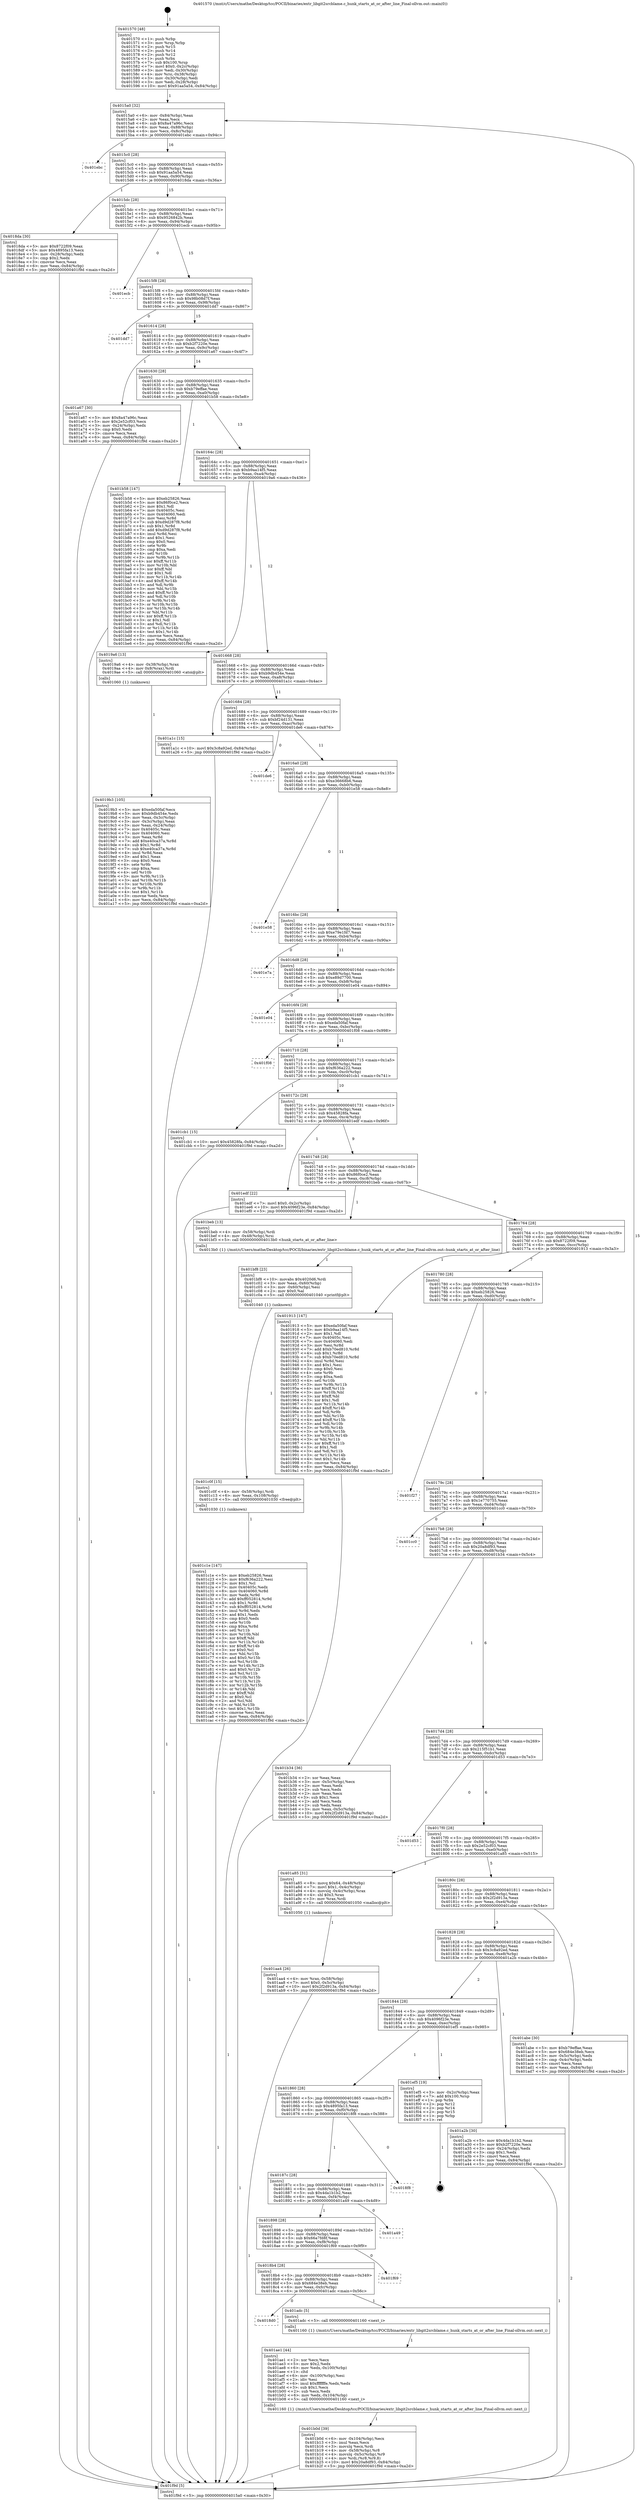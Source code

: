 digraph "0x401570" {
  label = "0x401570 (/mnt/c/Users/mathe/Desktop/tcc/POCII/binaries/extr_libgit2srcblame.c_hunk_starts_at_or_after_line_Final-ollvm.out::main(0))"
  labelloc = "t"
  node[shape=record]

  Entry [label="",width=0.3,height=0.3,shape=circle,fillcolor=black,style=filled]
  "0x4015a0" [label="{
     0x4015a0 [32]\l
     | [instrs]\l
     &nbsp;&nbsp;0x4015a0 \<+6\>: mov -0x84(%rbp),%eax\l
     &nbsp;&nbsp;0x4015a6 \<+2\>: mov %eax,%ecx\l
     &nbsp;&nbsp;0x4015a8 \<+6\>: sub $0x8a47a96c,%ecx\l
     &nbsp;&nbsp;0x4015ae \<+6\>: mov %eax,-0x88(%rbp)\l
     &nbsp;&nbsp;0x4015b4 \<+6\>: mov %ecx,-0x8c(%rbp)\l
     &nbsp;&nbsp;0x4015ba \<+6\>: je 0000000000401ebc \<main+0x94c\>\l
  }"]
  "0x401ebc" [label="{
     0x401ebc\l
  }", style=dashed]
  "0x4015c0" [label="{
     0x4015c0 [28]\l
     | [instrs]\l
     &nbsp;&nbsp;0x4015c0 \<+5\>: jmp 00000000004015c5 \<main+0x55\>\l
     &nbsp;&nbsp;0x4015c5 \<+6\>: mov -0x88(%rbp),%eax\l
     &nbsp;&nbsp;0x4015cb \<+5\>: sub $0x91aa5a54,%eax\l
     &nbsp;&nbsp;0x4015d0 \<+6\>: mov %eax,-0x90(%rbp)\l
     &nbsp;&nbsp;0x4015d6 \<+6\>: je 00000000004018da \<main+0x36a\>\l
  }"]
  Exit [label="",width=0.3,height=0.3,shape=circle,fillcolor=black,style=filled,peripheries=2]
  "0x4018da" [label="{
     0x4018da [30]\l
     | [instrs]\l
     &nbsp;&nbsp;0x4018da \<+5\>: mov $0x8722f09,%eax\l
     &nbsp;&nbsp;0x4018df \<+5\>: mov $0x4895fa13,%ecx\l
     &nbsp;&nbsp;0x4018e4 \<+3\>: mov -0x28(%rbp),%edx\l
     &nbsp;&nbsp;0x4018e7 \<+3\>: cmp $0x2,%edx\l
     &nbsp;&nbsp;0x4018ea \<+3\>: cmovne %ecx,%eax\l
     &nbsp;&nbsp;0x4018ed \<+6\>: mov %eax,-0x84(%rbp)\l
     &nbsp;&nbsp;0x4018f3 \<+5\>: jmp 0000000000401f9d \<main+0xa2d\>\l
  }"]
  "0x4015dc" [label="{
     0x4015dc [28]\l
     | [instrs]\l
     &nbsp;&nbsp;0x4015dc \<+5\>: jmp 00000000004015e1 \<main+0x71\>\l
     &nbsp;&nbsp;0x4015e1 \<+6\>: mov -0x88(%rbp),%eax\l
     &nbsp;&nbsp;0x4015e7 \<+5\>: sub $0x9526842b,%eax\l
     &nbsp;&nbsp;0x4015ec \<+6\>: mov %eax,-0x94(%rbp)\l
     &nbsp;&nbsp;0x4015f2 \<+6\>: je 0000000000401ecb \<main+0x95b\>\l
  }"]
  "0x401f9d" [label="{
     0x401f9d [5]\l
     | [instrs]\l
     &nbsp;&nbsp;0x401f9d \<+5\>: jmp 00000000004015a0 \<main+0x30\>\l
  }"]
  "0x401570" [label="{
     0x401570 [48]\l
     | [instrs]\l
     &nbsp;&nbsp;0x401570 \<+1\>: push %rbp\l
     &nbsp;&nbsp;0x401571 \<+3\>: mov %rsp,%rbp\l
     &nbsp;&nbsp;0x401574 \<+2\>: push %r15\l
     &nbsp;&nbsp;0x401576 \<+2\>: push %r14\l
     &nbsp;&nbsp;0x401578 \<+2\>: push %r12\l
     &nbsp;&nbsp;0x40157a \<+1\>: push %rbx\l
     &nbsp;&nbsp;0x40157b \<+7\>: sub $0x100,%rsp\l
     &nbsp;&nbsp;0x401582 \<+7\>: movl $0x0,-0x2c(%rbp)\l
     &nbsp;&nbsp;0x401589 \<+3\>: mov %edi,-0x30(%rbp)\l
     &nbsp;&nbsp;0x40158c \<+4\>: mov %rsi,-0x38(%rbp)\l
     &nbsp;&nbsp;0x401590 \<+3\>: mov -0x30(%rbp),%edi\l
     &nbsp;&nbsp;0x401593 \<+3\>: mov %edi,-0x28(%rbp)\l
     &nbsp;&nbsp;0x401596 \<+10\>: movl $0x91aa5a54,-0x84(%rbp)\l
  }"]
  "0x401c1e" [label="{
     0x401c1e [147]\l
     | [instrs]\l
     &nbsp;&nbsp;0x401c1e \<+5\>: mov $0xeb25826,%eax\l
     &nbsp;&nbsp;0x401c23 \<+5\>: mov $0xf636a222,%esi\l
     &nbsp;&nbsp;0x401c28 \<+2\>: mov $0x1,%cl\l
     &nbsp;&nbsp;0x401c2a \<+7\>: mov 0x40405c,%edx\l
     &nbsp;&nbsp;0x401c31 \<+8\>: mov 0x404060,%r8d\l
     &nbsp;&nbsp;0x401c39 \<+3\>: mov %edx,%r9d\l
     &nbsp;&nbsp;0x401c3c \<+7\>: add $0xff052814,%r9d\l
     &nbsp;&nbsp;0x401c43 \<+4\>: sub $0x1,%r9d\l
     &nbsp;&nbsp;0x401c47 \<+7\>: sub $0xff052814,%r9d\l
     &nbsp;&nbsp;0x401c4e \<+4\>: imul %r9d,%edx\l
     &nbsp;&nbsp;0x401c52 \<+3\>: and $0x1,%edx\l
     &nbsp;&nbsp;0x401c55 \<+3\>: cmp $0x0,%edx\l
     &nbsp;&nbsp;0x401c58 \<+4\>: sete %r10b\l
     &nbsp;&nbsp;0x401c5c \<+4\>: cmp $0xa,%r8d\l
     &nbsp;&nbsp;0x401c60 \<+4\>: setl %r11b\l
     &nbsp;&nbsp;0x401c64 \<+3\>: mov %r10b,%bl\l
     &nbsp;&nbsp;0x401c67 \<+3\>: xor $0xff,%bl\l
     &nbsp;&nbsp;0x401c6a \<+3\>: mov %r11b,%r14b\l
     &nbsp;&nbsp;0x401c6d \<+4\>: xor $0xff,%r14b\l
     &nbsp;&nbsp;0x401c71 \<+3\>: xor $0x0,%cl\l
     &nbsp;&nbsp;0x401c74 \<+3\>: mov %bl,%r15b\l
     &nbsp;&nbsp;0x401c77 \<+4\>: and $0x0,%r15b\l
     &nbsp;&nbsp;0x401c7b \<+3\>: and %cl,%r10b\l
     &nbsp;&nbsp;0x401c7e \<+3\>: mov %r14b,%r12b\l
     &nbsp;&nbsp;0x401c81 \<+4\>: and $0x0,%r12b\l
     &nbsp;&nbsp;0x401c85 \<+3\>: and %cl,%r11b\l
     &nbsp;&nbsp;0x401c88 \<+3\>: or %r10b,%r15b\l
     &nbsp;&nbsp;0x401c8b \<+3\>: or %r11b,%r12b\l
     &nbsp;&nbsp;0x401c8e \<+3\>: xor %r12b,%r15b\l
     &nbsp;&nbsp;0x401c91 \<+3\>: or %r14b,%bl\l
     &nbsp;&nbsp;0x401c94 \<+3\>: xor $0xff,%bl\l
     &nbsp;&nbsp;0x401c97 \<+3\>: or $0x0,%cl\l
     &nbsp;&nbsp;0x401c9a \<+2\>: and %cl,%bl\l
     &nbsp;&nbsp;0x401c9c \<+3\>: or %bl,%r15b\l
     &nbsp;&nbsp;0x401c9f \<+4\>: test $0x1,%r15b\l
     &nbsp;&nbsp;0x401ca3 \<+3\>: cmovne %esi,%eax\l
     &nbsp;&nbsp;0x401ca6 \<+6\>: mov %eax,-0x84(%rbp)\l
     &nbsp;&nbsp;0x401cac \<+5\>: jmp 0000000000401f9d \<main+0xa2d\>\l
  }"]
  "0x401ecb" [label="{
     0x401ecb\l
  }", style=dashed]
  "0x4015f8" [label="{
     0x4015f8 [28]\l
     | [instrs]\l
     &nbsp;&nbsp;0x4015f8 \<+5\>: jmp 00000000004015fd \<main+0x8d\>\l
     &nbsp;&nbsp;0x4015fd \<+6\>: mov -0x88(%rbp),%eax\l
     &nbsp;&nbsp;0x401603 \<+5\>: sub $0x98b08d7f,%eax\l
     &nbsp;&nbsp;0x401608 \<+6\>: mov %eax,-0x98(%rbp)\l
     &nbsp;&nbsp;0x40160e \<+6\>: je 0000000000401dd7 \<main+0x867\>\l
  }"]
  "0x401c0f" [label="{
     0x401c0f [15]\l
     | [instrs]\l
     &nbsp;&nbsp;0x401c0f \<+4\>: mov -0x58(%rbp),%rdi\l
     &nbsp;&nbsp;0x401c13 \<+6\>: mov %eax,-0x108(%rbp)\l
     &nbsp;&nbsp;0x401c19 \<+5\>: call 0000000000401030 \<free@plt\>\l
     | [calls]\l
     &nbsp;&nbsp;0x401030 \{1\} (unknown)\l
  }"]
  "0x401dd7" [label="{
     0x401dd7\l
  }", style=dashed]
  "0x401614" [label="{
     0x401614 [28]\l
     | [instrs]\l
     &nbsp;&nbsp;0x401614 \<+5\>: jmp 0000000000401619 \<main+0xa9\>\l
     &nbsp;&nbsp;0x401619 \<+6\>: mov -0x88(%rbp),%eax\l
     &nbsp;&nbsp;0x40161f \<+5\>: sub $0xb2f7220e,%eax\l
     &nbsp;&nbsp;0x401624 \<+6\>: mov %eax,-0x9c(%rbp)\l
     &nbsp;&nbsp;0x40162a \<+6\>: je 0000000000401a67 \<main+0x4f7\>\l
  }"]
  "0x401bf8" [label="{
     0x401bf8 [23]\l
     | [instrs]\l
     &nbsp;&nbsp;0x401bf8 \<+10\>: movabs $0x4020d6,%rdi\l
     &nbsp;&nbsp;0x401c02 \<+3\>: mov %eax,-0x60(%rbp)\l
     &nbsp;&nbsp;0x401c05 \<+3\>: mov -0x60(%rbp),%esi\l
     &nbsp;&nbsp;0x401c08 \<+2\>: mov $0x0,%al\l
     &nbsp;&nbsp;0x401c0a \<+5\>: call 0000000000401040 \<printf@plt\>\l
     | [calls]\l
     &nbsp;&nbsp;0x401040 \{1\} (unknown)\l
  }"]
  "0x401a67" [label="{
     0x401a67 [30]\l
     | [instrs]\l
     &nbsp;&nbsp;0x401a67 \<+5\>: mov $0x8a47a96c,%eax\l
     &nbsp;&nbsp;0x401a6c \<+5\>: mov $0x2e52cf03,%ecx\l
     &nbsp;&nbsp;0x401a71 \<+3\>: mov -0x24(%rbp),%edx\l
     &nbsp;&nbsp;0x401a74 \<+3\>: cmp $0x0,%edx\l
     &nbsp;&nbsp;0x401a77 \<+3\>: cmove %ecx,%eax\l
     &nbsp;&nbsp;0x401a7a \<+6\>: mov %eax,-0x84(%rbp)\l
     &nbsp;&nbsp;0x401a80 \<+5\>: jmp 0000000000401f9d \<main+0xa2d\>\l
  }"]
  "0x401630" [label="{
     0x401630 [28]\l
     | [instrs]\l
     &nbsp;&nbsp;0x401630 \<+5\>: jmp 0000000000401635 \<main+0xc5\>\l
     &nbsp;&nbsp;0x401635 \<+6\>: mov -0x88(%rbp),%eax\l
     &nbsp;&nbsp;0x40163b \<+5\>: sub $0xb79effae,%eax\l
     &nbsp;&nbsp;0x401640 \<+6\>: mov %eax,-0xa0(%rbp)\l
     &nbsp;&nbsp;0x401646 \<+6\>: je 0000000000401b58 \<main+0x5e8\>\l
  }"]
  "0x401b0d" [label="{
     0x401b0d [39]\l
     | [instrs]\l
     &nbsp;&nbsp;0x401b0d \<+6\>: mov -0x104(%rbp),%ecx\l
     &nbsp;&nbsp;0x401b13 \<+3\>: imul %eax,%ecx\l
     &nbsp;&nbsp;0x401b16 \<+3\>: movslq %ecx,%rdi\l
     &nbsp;&nbsp;0x401b19 \<+4\>: mov -0x58(%rbp),%r8\l
     &nbsp;&nbsp;0x401b1d \<+4\>: movslq -0x5c(%rbp),%r9\l
     &nbsp;&nbsp;0x401b21 \<+4\>: mov %rdi,(%r8,%r9,8)\l
     &nbsp;&nbsp;0x401b25 \<+10\>: movl $0x20a8df93,-0x84(%rbp)\l
     &nbsp;&nbsp;0x401b2f \<+5\>: jmp 0000000000401f9d \<main+0xa2d\>\l
  }"]
  "0x401b58" [label="{
     0x401b58 [147]\l
     | [instrs]\l
     &nbsp;&nbsp;0x401b58 \<+5\>: mov $0xeb25826,%eax\l
     &nbsp;&nbsp;0x401b5d \<+5\>: mov $0x86f0ce2,%ecx\l
     &nbsp;&nbsp;0x401b62 \<+2\>: mov $0x1,%dl\l
     &nbsp;&nbsp;0x401b64 \<+7\>: mov 0x40405c,%esi\l
     &nbsp;&nbsp;0x401b6b \<+7\>: mov 0x404060,%edi\l
     &nbsp;&nbsp;0x401b72 \<+3\>: mov %esi,%r8d\l
     &nbsp;&nbsp;0x401b75 \<+7\>: sub $0xd9d287f8,%r8d\l
     &nbsp;&nbsp;0x401b7c \<+4\>: sub $0x1,%r8d\l
     &nbsp;&nbsp;0x401b80 \<+7\>: add $0xd9d287f8,%r8d\l
     &nbsp;&nbsp;0x401b87 \<+4\>: imul %r8d,%esi\l
     &nbsp;&nbsp;0x401b8b \<+3\>: and $0x1,%esi\l
     &nbsp;&nbsp;0x401b8e \<+3\>: cmp $0x0,%esi\l
     &nbsp;&nbsp;0x401b91 \<+4\>: sete %r9b\l
     &nbsp;&nbsp;0x401b95 \<+3\>: cmp $0xa,%edi\l
     &nbsp;&nbsp;0x401b98 \<+4\>: setl %r10b\l
     &nbsp;&nbsp;0x401b9c \<+3\>: mov %r9b,%r11b\l
     &nbsp;&nbsp;0x401b9f \<+4\>: xor $0xff,%r11b\l
     &nbsp;&nbsp;0x401ba3 \<+3\>: mov %r10b,%bl\l
     &nbsp;&nbsp;0x401ba6 \<+3\>: xor $0xff,%bl\l
     &nbsp;&nbsp;0x401ba9 \<+3\>: xor $0x1,%dl\l
     &nbsp;&nbsp;0x401bac \<+3\>: mov %r11b,%r14b\l
     &nbsp;&nbsp;0x401baf \<+4\>: and $0xff,%r14b\l
     &nbsp;&nbsp;0x401bb3 \<+3\>: and %dl,%r9b\l
     &nbsp;&nbsp;0x401bb6 \<+3\>: mov %bl,%r15b\l
     &nbsp;&nbsp;0x401bb9 \<+4\>: and $0xff,%r15b\l
     &nbsp;&nbsp;0x401bbd \<+3\>: and %dl,%r10b\l
     &nbsp;&nbsp;0x401bc0 \<+3\>: or %r9b,%r14b\l
     &nbsp;&nbsp;0x401bc3 \<+3\>: or %r10b,%r15b\l
     &nbsp;&nbsp;0x401bc6 \<+3\>: xor %r15b,%r14b\l
     &nbsp;&nbsp;0x401bc9 \<+3\>: or %bl,%r11b\l
     &nbsp;&nbsp;0x401bcc \<+4\>: xor $0xff,%r11b\l
     &nbsp;&nbsp;0x401bd0 \<+3\>: or $0x1,%dl\l
     &nbsp;&nbsp;0x401bd3 \<+3\>: and %dl,%r11b\l
     &nbsp;&nbsp;0x401bd6 \<+3\>: or %r11b,%r14b\l
     &nbsp;&nbsp;0x401bd9 \<+4\>: test $0x1,%r14b\l
     &nbsp;&nbsp;0x401bdd \<+3\>: cmovne %ecx,%eax\l
     &nbsp;&nbsp;0x401be0 \<+6\>: mov %eax,-0x84(%rbp)\l
     &nbsp;&nbsp;0x401be6 \<+5\>: jmp 0000000000401f9d \<main+0xa2d\>\l
  }"]
  "0x40164c" [label="{
     0x40164c [28]\l
     | [instrs]\l
     &nbsp;&nbsp;0x40164c \<+5\>: jmp 0000000000401651 \<main+0xe1\>\l
     &nbsp;&nbsp;0x401651 \<+6\>: mov -0x88(%rbp),%eax\l
     &nbsp;&nbsp;0x401657 \<+5\>: sub $0xb9aa14f5,%eax\l
     &nbsp;&nbsp;0x40165c \<+6\>: mov %eax,-0xa4(%rbp)\l
     &nbsp;&nbsp;0x401662 \<+6\>: je 00000000004019a6 \<main+0x436\>\l
  }"]
  "0x401ae1" [label="{
     0x401ae1 [44]\l
     | [instrs]\l
     &nbsp;&nbsp;0x401ae1 \<+2\>: xor %ecx,%ecx\l
     &nbsp;&nbsp;0x401ae3 \<+5\>: mov $0x2,%edx\l
     &nbsp;&nbsp;0x401ae8 \<+6\>: mov %edx,-0x100(%rbp)\l
     &nbsp;&nbsp;0x401aee \<+1\>: cltd\l
     &nbsp;&nbsp;0x401aef \<+6\>: mov -0x100(%rbp),%esi\l
     &nbsp;&nbsp;0x401af5 \<+2\>: idiv %esi\l
     &nbsp;&nbsp;0x401af7 \<+6\>: imul $0xfffffffe,%edx,%edx\l
     &nbsp;&nbsp;0x401afd \<+3\>: sub $0x1,%ecx\l
     &nbsp;&nbsp;0x401b00 \<+2\>: sub %ecx,%edx\l
     &nbsp;&nbsp;0x401b02 \<+6\>: mov %edx,-0x104(%rbp)\l
     &nbsp;&nbsp;0x401b08 \<+5\>: call 0000000000401160 \<next_i\>\l
     | [calls]\l
     &nbsp;&nbsp;0x401160 \{1\} (/mnt/c/Users/mathe/Desktop/tcc/POCII/binaries/extr_libgit2srcblame.c_hunk_starts_at_or_after_line_Final-ollvm.out::next_i)\l
  }"]
  "0x4019a6" [label="{
     0x4019a6 [13]\l
     | [instrs]\l
     &nbsp;&nbsp;0x4019a6 \<+4\>: mov -0x38(%rbp),%rax\l
     &nbsp;&nbsp;0x4019aa \<+4\>: mov 0x8(%rax),%rdi\l
     &nbsp;&nbsp;0x4019ae \<+5\>: call 0000000000401060 \<atoi@plt\>\l
     | [calls]\l
     &nbsp;&nbsp;0x401060 \{1\} (unknown)\l
  }"]
  "0x401668" [label="{
     0x401668 [28]\l
     | [instrs]\l
     &nbsp;&nbsp;0x401668 \<+5\>: jmp 000000000040166d \<main+0xfd\>\l
     &nbsp;&nbsp;0x40166d \<+6\>: mov -0x88(%rbp),%eax\l
     &nbsp;&nbsp;0x401673 \<+5\>: sub $0xb9db454e,%eax\l
     &nbsp;&nbsp;0x401678 \<+6\>: mov %eax,-0xa8(%rbp)\l
     &nbsp;&nbsp;0x40167e \<+6\>: je 0000000000401a1c \<main+0x4ac\>\l
  }"]
  "0x4018d0" [label="{
     0x4018d0\l
  }", style=dashed]
  "0x401a1c" [label="{
     0x401a1c [15]\l
     | [instrs]\l
     &nbsp;&nbsp;0x401a1c \<+10\>: movl $0x3c8a92ed,-0x84(%rbp)\l
     &nbsp;&nbsp;0x401a26 \<+5\>: jmp 0000000000401f9d \<main+0xa2d\>\l
  }"]
  "0x401684" [label="{
     0x401684 [28]\l
     | [instrs]\l
     &nbsp;&nbsp;0x401684 \<+5\>: jmp 0000000000401689 \<main+0x119\>\l
     &nbsp;&nbsp;0x401689 \<+6\>: mov -0x88(%rbp),%eax\l
     &nbsp;&nbsp;0x40168f \<+5\>: sub $0xbf24d131,%eax\l
     &nbsp;&nbsp;0x401694 \<+6\>: mov %eax,-0xac(%rbp)\l
     &nbsp;&nbsp;0x40169a \<+6\>: je 0000000000401de6 \<main+0x876\>\l
  }"]
  "0x401adc" [label="{
     0x401adc [5]\l
     | [instrs]\l
     &nbsp;&nbsp;0x401adc \<+5\>: call 0000000000401160 \<next_i\>\l
     | [calls]\l
     &nbsp;&nbsp;0x401160 \{1\} (/mnt/c/Users/mathe/Desktop/tcc/POCII/binaries/extr_libgit2srcblame.c_hunk_starts_at_or_after_line_Final-ollvm.out::next_i)\l
  }"]
  "0x401de6" [label="{
     0x401de6\l
  }", style=dashed]
  "0x4016a0" [label="{
     0x4016a0 [28]\l
     | [instrs]\l
     &nbsp;&nbsp;0x4016a0 \<+5\>: jmp 00000000004016a5 \<main+0x135\>\l
     &nbsp;&nbsp;0x4016a5 \<+6\>: mov -0x88(%rbp),%eax\l
     &nbsp;&nbsp;0x4016ab \<+5\>: sub $0xe36668b6,%eax\l
     &nbsp;&nbsp;0x4016b0 \<+6\>: mov %eax,-0xb0(%rbp)\l
     &nbsp;&nbsp;0x4016b6 \<+6\>: je 0000000000401e58 \<main+0x8e8\>\l
  }"]
  "0x4018b4" [label="{
     0x4018b4 [28]\l
     | [instrs]\l
     &nbsp;&nbsp;0x4018b4 \<+5\>: jmp 00000000004018b9 \<main+0x349\>\l
     &nbsp;&nbsp;0x4018b9 \<+6\>: mov -0x88(%rbp),%eax\l
     &nbsp;&nbsp;0x4018bf \<+5\>: sub $0x684e38eb,%eax\l
     &nbsp;&nbsp;0x4018c4 \<+6\>: mov %eax,-0xfc(%rbp)\l
     &nbsp;&nbsp;0x4018ca \<+6\>: je 0000000000401adc \<main+0x56c\>\l
  }"]
  "0x401e58" [label="{
     0x401e58\l
  }", style=dashed]
  "0x4016bc" [label="{
     0x4016bc [28]\l
     | [instrs]\l
     &nbsp;&nbsp;0x4016bc \<+5\>: jmp 00000000004016c1 \<main+0x151\>\l
     &nbsp;&nbsp;0x4016c1 \<+6\>: mov -0x88(%rbp),%eax\l
     &nbsp;&nbsp;0x4016c7 \<+5\>: sub $0xe79e1fd7,%eax\l
     &nbsp;&nbsp;0x4016cc \<+6\>: mov %eax,-0xb4(%rbp)\l
     &nbsp;&nbsp;0x4016d2 \<+6\>: je 0000000000401e7a \<main+0x90a\>\l
  }"]
  "0x401f69" [label="{
     0x401f69\l
  }", style=dashed]
  "0x401e7a" [label="{
     0x401e7a\l
  }", style=dashed]
  "0x4016d8" [label="{
     0x4016d8 [28]\l
     | [instrs]\l
     &nbsp;&nbsp;0x4016d8 \<+5\>: jmp 00000000004016dd \<main+0x16d\>\l
     &nbsp;&nbsp;0x4016dd \<+6\>: mov -0x88(%rbp),%eax\l
     &nbsp;&nbsp;0x4016e3 \<+5\>: sub $0xe89d7700,%eax\l
     &nbsp;&nbsp;0x4016e8 \<+6\>: mov %eax,-0xb8(%rbp)\l
     &nbsp;&nbsp;0x4016ee \<+6\>: je 0000000000401e04 \<main+0x894\>\l
  }"]
  "0x401898" [label="{
     0x401898 [28]\l
     | [instrs]\l
     &nbsp;&nbsp;0x401898 \<+5\>: jmp 000000000040189d \<main+0x32d\>\l
     &nbsp;&nbsp;0x40189d \<+6\>: mov -0x88(%rbp),%eax\l
     &nbsp;&nbsp;0x4018a3 \<+5\>: sub $0x66a7fd8f,%eax\l
     &nbsp;&nbsp;0x4018a8 \<+6\>: mov %eax,-0xf8(%rbp)\l
     &nbsp;&nbsp;0x4018ae \<+6\>: je 0000000000401f69 \<main+0x9f9\>\l
  }"]
  "0x401e04" [label="{
     0x401e04\l
  }", style=dashed]
  "0x4016f4" [label="{
     0x4016f4 [28]\l
     | [instrs]\l
     &nbsp;&nbsp;0x4016f4 \<+5\>: jmp 00000000004016f9 \<main+0x189\>\l
     &nbsp;&nbsp;0x4016f9 \<+6\>: mov -0x88(%rbp),%eax\l
     &nbsp;&nbsp;0x4016ff \<+5\>: sub $0xeda50faf,%eax\l
     &nbsp;&nbsp;0x401704 \<+6\>: mov %eax,-0xbc(%rbp)\l
     &nbsp;&nbsp;0x40170a \<+6\>: je 0000000000401f08 \<main+0x998\>\l
  }"]
  "0x401a49" [label="{
     0x401a49\l
  }", style=dashed]
  "0x401f08" [label="{
     0x401f08\l
  }", style=dashed]
  "0x401710" [label="{
     0x401710 [28]\l
     | [instrs]\l
     &nbsp;&nbsp;0x401710 \<+5\>: jmp 0000000000401715 \<main+0x1a5\>\l
     &nbsp;&nbsp;0x401715 \<+6\>: mov -0x88(%rbp),%eax\l
     &nbsp;&nbsp;0x40171b \<+5\>: sub $0xf636a222,%eax\l
     &nbsp;&nbsp;0x401720 \<+6\>: mov %eax,-0xc0(%rbp)\l
     &nbsp;&nbsp;0x401726 \<+6\>: je 0000000000401cb1 \<main+0x741\>\l
  }"]
  "0x40187c" [label="{
     0x40187c [28]\l
     | [instrs]\l
     &nbsp;&nbsp;0x40187c \<+5\>: jmp 0000000000401881 \<main+0x311\>\l
     &nbsp;&nbsp;0x401881 \<+6\>: mov -0x88(%rbp),%eax\l
     &nbsp;&nbsp;0x401887 \<+5\>: sub $0x4da1b1b2,%eax\l
     &nbsp;&nbsp;0x40188c \<+6\>: mov %eax,-0xf4(%rbp)\l
     &nbsp;&nbsp;0x401892 \<+6\>: je 0000000000401a49 \<main+0x4d9\>\l
  }"]
  "0x401cb1" [label="{
     0x401cb1 [15]\l
     | [instrs]\l
     &nbsp;&nbsp;0x401cb1 \<+10\>: movl $0x45828fa,-0x84(%rbp)\l
     &nbsp;&nbsp;0x401cbb \<+5\>: jmp 0000000000401f9d \<main+0xa2d\>\l
  }"]
  "0x40172c" [label="{
     0x40172c [28]\l
     | [instrs]\l
     &nbsp;&nbsp;0x40172c \<+5\>: jmp 0000000000401731 \<main+0x1c1\>\l
     &nbsp;&nbsp;0x401731 \<+6\>: mov -0x88(%rbp),%eax\l
     &nbsp;&nbsp;0x401737 \<+5\>: sub $0x45828fa,%eax\l
     &nbsp;&nbsp;0x40173c \<+6\>: mov %eax,-0xc4(%rbp)\l
     &nbsp;&nbsp;0x401742 \<+6\>: je 0000000000401edf \<main+0x96f\>\l
  }"]
  "0x4018f8" [label="{
     0x4018f8\l
  }", style=dashed]
  "0x401edf" [label="{
     0x401edf [22]\l
     | [instrs]\l
     &nbsp;&nbsp;0x401edf \<+7\>: movl $0x0,-0x2c(%rbp)\l
     &nbsp;&nbsp;0x401ee6 \<+10\>: movl $0x4096f23e,-0x84(%rbp)\l
     &nbsp;&nbsp;0x401ef0 \<+5\>: jmp 0000000000401f9d \<main+0xa2d\>\l
  }"]
  "0x401748" [label="{
     0x401748 [28]\l
     | [instrs]\l
     &nbsp;&nbsp;0x401748 \<+5\>: jmp 000000000040174d \<main+0x1dd\>\l
     &nbsp;&nbsp;0x40174d \<+6\>: mov -0x88(%rbp),%eax\l
     &nbsp;&nbsp;0x401753 \<+5\>: sub $0x86f0ce2,%eax\l
     &nbsp;&nbsp;0x401758 \<+6\>: mov %eax,-0xc8(%rbp)\l
     &nbsp;&nbsp;0x40175e \<+6\>: je 0000000000401beb \<main+0x67b\>\l
  }"]
  "0x401860" [label="{
     0x401860 [28]\l
     | [instrs]\l
     &nbsp;&nbsp;0x401860 \<+5\>: jmp 0000000000401865 \<main+0x2f5\>\l
     &nbsp;&nbsp;0x401865 \<+6\>: mov -0x88(%rbp),%eax\l
     &nbsp;&nbsp;0x40186b \<+5\>: sub $0x4895fa13,%eax\l
     &nbsp;&nbsp;0x401870 \<+6\>: mov %eax,-0xf0(%rbp)\l
     &nbsp;&nbsp;0x401876 \<+6\>: je 00000000004018f8 \<main+0x388\>\l
  }"]
  "0x401beb" [label="{
     0x401beb [13]\l
     | [instrs]\l
     &nbsp;&nbsp;0x401beb \<+4\>: mov -0x58(%rbp),%rdi\l
     &nbsp;&nbsp;0x401bef \<+4\>: mov -0x48(%rbp),%rsi\l
     &nbsp;&nbsp;0x401bf3 \<+5\>: call 00000000004013b0 \<hunk_starts_at_or_after_line\>\l
     | [calls]\l
     &nbsp;&nbsp;0x4013b0 \{1\} (/mnt/c/Users/mathe/Desktop/tcc/POCII/binaries/extr_libgit2srcblame.c_hunk_starts_at_or_after_line_Final-ollvm.out::hunk_starts_at_or_after_line)\l
  }"]
  "0x401764" [label="{
     0x401764 [28]\l
     | [instrs]\l
     &nbsp;&nbsp;0x401764 \<+5\>: jmp 0000000000401769 \<main+0x1f9\>\l
     &nbsp;&nbsp;0x401769 \<+6\>: mov -0x88(%rbp),%eax\l
     &nbsp;&nbsp;0x40176f \<+5\>: sub $0x8722f09,%eax\l
     &nbsp;&nbsp;0x401774 \<+6\>: mov %eax,-0xcc(%rbp)\l
     &nbsp;&nbsp;0x40177a \<+6\>: je 0000000000401913 \<main+0x3a3\>\l
  }"]
  "0x401ef5" [label="{
     0x401ef5 [19]\l
     | [instrs]\l
     &nbsp;&nbsp;0x401ef5 \<+3\>: mov -0x2c(%rbp),%eax\l
     &nbsp;&nbsp;0x401ef8 \<+7\>: add $0x100,%rsp\l
     &nbsp;&nbsp;0x401eff \<+1\>: pop %rbx\l
     &nbsp;&nbsp;0x401f00 \<+2\>: pop %r12\l
     &nbsp;&nbsp;0x401f02 \<+2\>: pop %r14\l
     &nbsp;&nbsp;0x401f04 \<+2\>: pop %r15\l
     &nbsp;&nbsp;0x401f06 \<+1\>: pop %rbp\l
     &nbsp;&nbsp;0x401f07 \<+1\>: ret\l
  }"]
  "0x401913" [label="{
     0x401913 [147]\l
     | [instrs]\l
     &nbsp;&nbsp;0x401913 \<+5\>: mov $0xeda50faf,%eax\l
     &nbsp;&nbsp;0x401918 \<+5\>: mov $0xb9aa14f5,%ecx\l
     &nbsp;&nbsp;0x40191d \<+2\>: mov $0x1,%dl\l
     &nbsp;&nbsp;0x40191f \<+7\>: mov 0x40405c,%esi\l
     &nbsp;&nbsp;0x401926 \<+7\>: mov 0x404060,%edi\l
     &nbsp;&nbsp;0x40192d \<+3\>: mov %esi,%r8d\l
     &nbsp;&nbsp;0x401930 \<+7\>: add $0xb70ed810,%r8d\l
     &nbsp;&nbsp;0x401937 \<+4\>: sub $0x1,%r8d\l
     &nbsp;&nbsp;0x40193b \<+7\>: sub $0xb70ed810,%r8d\l
     &nbsp;&nbsp;0x401942 \<+4\>: imul %r8d,%esi\l
     &nbsp;&nbsp;0x401946 \<+3\>: and $0x1,%esi\l
     &nbsp;&nbsp;0x401949 \<+3\>: cmp $0x0,%esi\l
     &nbsp;&nbsp;0x40194c \<+4\>: sete %r9b\l
     &nbsp;&nbsp;0x401950 \<+3\>: cmp $0xa,%edi\l
     &nbsp;&nbsp;0x401953 \<+4\>: setl %r10b\l
     &nbsp;&nbsp;0x401957 \<+3\>: mov %r9b,%r11b\l
     &nbsp;&nbsp;0x40195a \<+4\>: xor $0xff,%r11b\l
     &nbsp;&nbsp;0x40195e \<+3\>: mov %r10b,%bl\l
     &nbsp;&nbsp;0x401961 \<+3\>: xor $0xff,%bl\l
     &nbsp;&nbsp;0x401964 \<+3\>: xor $0x1,%dl\l
     &nbsp;&nbsp;0x401967 \<+3\>: mov %r11b,%r14b\l
     &nbsp;&nbsp;0x40196a \<+4\>: and $0xff,%r14b\l
     &nbsp;&nbsp;0x40196e \<+3\>: and %dl,%r9b\l
     &nbsp;&nbsp;0x401971 \<+3\>: mov %bl,%r15b\l
     &nbsp;&nbsp;0x401974 \<+4\>: and $0xff,%r15b\l
     &nbsp;&nbsp;0x401978 \<+3\>: and %dl,%r10b\l
     &nbsp;&nbsp;0x40197b \<+3\>: or %r9b,%r14b\l
     &nbsp;&nbsp;0x40197e \<+3\>: or %r10b,%r15b\l
     &nbsp;&nbsp;0x401981 \<+3\>: xor %r15b,%r14b\l
     &nbsp;&nbsp;0x401984 \<+3\>: or %bl,%r11b\l
     &nbsp;&nbsp;0x401987 \<+4\>: xor $0xff,%r11b\l
     &nbsp;&nbsp;0x40198b \<+3\>: or $0x1,%dl\l
     &nbsp;&nbsp;0x40198e \<+3\>: and %dl,%r11b\l
     &nbsp;&nbsp;0x401991 \<+3\>: or %r11b,%r14b\l
     &nbsp;&nbsp;0x401994 \<+4\>: test $0x1,%r14b\l
     &nbsp;&nbsp;0x401998 \<+3\>: cmovne %ecx,%eax\l
     &nbsp;&nbsp;0x40199b \<+6\>: mov %eax,-0x84(%rbp)\l
     &nbsp;&nbsp;0x4019a1 \<+5\>: jmp 0000000000401f9d \<main+0xa2d\>\l
  }"]
  "0x401780" [label="{
     0x401780 [28]\l
     | [instrs]\l
     &nbsp;&nbsp;0x401780 \<+5\>: jmp 0000000000401785 \<main+0x215\>\l
     &nbsp;&nbsp;0x401785 \<+6\>: mov -0x88(%rbp),%eax\l
     &nbsp;&nbsp;0x40178b \<+5\>: sub $0xeb25826,%eax\l
     &nbsp;&nbsp;0x401790 \<+6\>: mov %eax,-0xd0(%rbp)\l
     &nbsp;&nbsp;0x401796 \<+6\>: je 0000000000401f27 \<main+0x9b7\>\l
  }"]
  "0x4019b3" [label="{
     0x4019b3 [105]\l
     | [instrs]\l
     &nbsp;&nbsp;0x4019b3 \<+5\>: mov $0xeda50faf,%ecx\l
     &nbsp;&nbsp;0x4019b8 \<+5\>: mov $0xb9db454e,%edx\l
     &nbsp;&nbsp;0x4019bd \<+3\>: mov %eax,-0x3c(%rbp)\l
     &nbsp;&nbsp;0x4019c0 \<+3\>: mov -0x3c(%rbp),%eax\l
     &nbsp;&nbsp;0x4019c3 \<+3\>: mov %eax,-0x24(%rbp)\l
     &nbsp;&nbsp;0x4019c6 \<+7\>: mov 0x40405c,%eax\l
     &nbsp;&nbsp;0x4019cd \<+7\>: mov 0x404060,%esi\l
     &nbsp;&nbsp;0x4019d4 \<+3\>: mov %eax,%r8d\l
     &nbsp;&nbsp;0x4019d7 \<+7\>: add $0xe40ca37a,%r8d\l
     &nbsp;&nbsp;0x4019de \<+4\>: sub $0x1,%r8d\l
     &nbsp;&nbsp;0x4019e2 \<+7\>: sub $0xe40ca37a,%r8d\l
     &nbsp;&nbsp;0x4019e9 \<+4\>: imul %r8d,%eax\l
     &nbsp;&nbsp;0x4019ed \<+3\>: and $0x1,%eax\l
     &nbsp;&nbsp;0x4019f0 \<+3\>: cmp $0x0,%eax\l
     &nbsp;&nbsp;0x4019f3 \<+4\>: sete %r9b\l
     &nbsp;&nbsp;0x4019f7 \<+3\>: cmp $0xa,%esi\l
     &nbsp;&nbsp;0x4019fa \<+4\>: setl %r10b\l
     &nbsp;&nbsp;0x4019fe \<+3\>: mov %r9b,%r11b\l
     &nbsp;&nbsp;0x401a01 \<+3\>: and %r10b,%r11b\l
     &nbsp;&nbsp;0x401a04 \<+3\>: xor %r10b,%r9b\l
     &nbsp;&nbsp;0x401a07 \<+3\>: or %r9b,%r11b\l
     &nbsp;&nbsp;0x401a0a \<+4\>: test $0x1,%r11b\l
     &nbsp;&nbsp;0x401a0e \<+3\>: cmovne %edx,%ecx\l
     &nbsp;&nbsp;0x401a11 \<+6\>: mov %ecx,-0x84(%rbp)\l
     &nbsp;&nbsp;0x401a17 \<+5\>: jmp 0000000000401f9d \<main+0xa2d\>\l
  }"]
  "0x401aa4" [label="{
     0x401aa4 [26]\l
     | [instrs]\l
     &nbsp;&nbsp;0x401aa4 \<+4\>: mov %rax,-0x58(%rbp)\l
     &nbsp;&nbsp;0x401aa8 \<+7\>: movl $0x0,-0x5c(%rbp)\l
     &nbsp;&nbsp;0x401aaf \<+10\>: movl $0x2f2d913a,-0x84(%rbp)\l
     &nbsp;&nbsp;0x401ab9 \<+5\>: jmp 0000000000401f9d \<main+0xa2d\>\l
  }"]
  "0x401f27" [label="{
     0x401f27\l
  }", style=dashed]
  "0x40179c" [label="{
     0x40179c [28]\l
     | [instrs]\l
     &nbsp;&nbsp;0x40179c \<+5\>: jmp 00000000004017a1 \<main+0x231\>\l
     &nbsp;&nbsp;0x4017a1 \<+6\>: mov -0x88(%rbp),%eax\l
     &nbsp;&nbsp;0x4017a7 \<+5\>: sub $0x1e770755,%eax\l
     &nbsp;&nbsp;0x4017ac \<+6\>: mov %eax,-0xd4(%rbp)\l
     &nbsp;&nbsp;0x4017b2 \<+6\>: je 0000000000401cc0 \<main+0x750\>\l
  }"]
  "0x401844" [label="{
     0x401844 [28]\l
     | [instrs]\l
     &nbsp;&nbsp;0x401844 \<+5\>: jmp 0000000000401849 \<main+0x2d9\>\l
     &nbsp;&nbsp;0x401849 \<+6\>: mov -0x88(%rbp),%eax\l
     &nbsp;&nbsp;0x40184f \<+5\>: sub $0x4096f23e,%eax\l
     &nbsp;&nbsp;0x401854 \<+6\>: mov %eax,-0xec(%rbp)\l
     &nbsp;&nbsp;0x40185a \<+6\>: je 0000000000401ef5 \<main+0x985\>\l
  }"]
  "0x401cc0" [label="{
     0x401cc0\l
  }", style=dashed]
  "0x4017b8" [label="{
     0x4017b8 [28]\l
     | [instrs]\l
     &nbsp;&nbsp;0x4017b8 \<+5\>: jmp 00000000004017bd \<main+0x24d\>\l
     &nbsp;&nbsp;0x4017bd \<+6\>: mov -0x88(%rbp),%eax\l
     &nbsp;&nbsp;0x4017c3 \<+5\>: sub $0x20a8df93,%eax\l
     &nbsp;&nbsp;0x4017c8 \<+6\>: mov %eax,-0xd8(%rbp)\l
     &nbsp;&nbsp;0x4017ce \<+6\>: je 0000000000401b34 \<main+0x5c4\>\l
  }"]
  "0x401a2b" [label="{
     0x401a2b [30]\l
     | [instrs]\l
     &nbsp;&nbsp;0x401a2b \<+5\>: mov $0x4da1b1b2,%eax\l
     &nbsp;&nbsp;0x401a30 \<+5\>: mov $0xb2f7220e,%ecx\l
     &nbsp;&nbsp;0x401a35 \<+3\>: mov -0x24(%rbp),%edx\l
     &nbsp;&nbsp;0x401a38 \<+3\>: cmp $0x1,%edx\l
     &nbsp;&nbsp;0x401a3b \<+3\>: cmovl %ecx,%eax\l
     &nbsp;&nbsp;0x401a3e \<+6\>: mov %eax,-0x84(%rbp)\l
     &nbsp;&nbsp;0x401a44 \<+5\>: jmp 0000000000401f9d \<main+0xa2d\>\l
  }"]
  "0x401b34" [label="{
     0x401b34 [36]\l
     | [instrs]\l
     &nbsp;&nbsp;0x401b34 \<+2\>: xor %eax,%eax\l
     &nbsp;&nbsp;0x401b36 \<+3\>: mov -0x5c(%rbp),%ecx\l
     &nbsp;&nbsp;0x401b39 \<+2\>: mov %eax,%edx\l
     &nbsp;&nbsp;0x401b3b \<+2\>: sub %ecx,%edx\l
     &nbsp;&nbsp;0x401b3d \<+2\>: mov %eax,%ecx\l
     &nbsp;&nbsp;0x401b3f \<+3\>: sub $0x1,%ecx\l
     &nbsp;&nbsp;0x401b42 \<+2\>: add %ecx,%edx\l
     &nbsp;&nbsp;0x401b44 \<+2\>: sub %edx,%eax\l
     &nbsp;&nbsp;0x401b46 \<+3\>: mov %eax,-0x5c(%rbp)\l
     &nbsp;&nbsp;0x401b49 \<+10\>: movl $0x2f2d913a,-0x84(%rbp)\l
     &nbsp;&nbsp;0x401b53 \<+5\>: jmp 0000000000401f9d \<main+0xa2d\>\l
  }"]
  "0x4017d4" [label="{
     0x4017d4 [28]\l
     | [instrs]\l
     &nbsp;&nbsp;0x4017d4 \<+5\>: jmp 00000000004017d9 \<main+0x269\>\l
     &nbsp;&nbsp;0x4017d9 \<+6\>: mov -0x88(%rbp),%eax\l
     &nbsp;&nbsp;0x4017df \<+5\>: sub $0x215f51b1,%eax\l
     &nbsp;&nbsp;0x4017e4 \<+6\>: mov %eax,-0xdc(%rbp)\l
     &nbsp;&nbsp;0x4017ea \<+6\>: je 0000000000401d53 \<main+0x7e3\>\l
  }"]
  "0x401828" [label="{
     0x401828 [28]\l
     | [instrs]\l
     &nbsp;&nbsp;0x401828 \<+5\>: jmp 000000000040182d \<main+0x2bd\>\l
     &nbsp;&nbsp;0x40182d \<+6\>: mov -0x88(%rbp),%eax\l
     &nbsp;&nbsp;0x401833 \<+5\>: sub $0x3c8a92ed,%eax\l
     &nbsp;&nbsp;0x401838 \<+6\>: mov %eax,-0xe8(%rbp)\l
     &nbsp;&nbsp;0x40183e \<+6\>: je 0000000000401a2b \<main+0x4bb\>\l
  }"]
  "0x401d53" [label="{
     0x401d53\l
  }", style=dashed]
  "0x4017f0" [label="{
     0x4017f0 [28]\l
     | [instrs]\l
     &nbsp;&nbsp;0x4017f0 \<+5\>: jmp 00000000004017f5 \<main+0x285\>\l
     &nbsp;&nbsp;0x4017f5 \<+6\>: mov -0x88(%rbp),%eax\l
     &nbsp;&nbsp;0x4017fb \<+5\>: sub $0x2e52cf03,%eax\l
     &nbsp;&nbsp;0x401800 \<+6\>: mov %eax,-0xe0(%rbp)\l
     &nbsp;&nbsp;0x401806 \<+6\>: je 0000000000401a85 \<main+0x515\>\l
  }"]
  "0x401abe" [label="{
     0x401abe [30]\l
     | [instrs]\l
     &nbsp;&nbsp;0x401abe \<+5\>: mov $0xb79effae,%eax\l
     &nbsp;&nbsp;0x401ac3 \<+5\>: mov $0x684e38eb,%ecx\l
     &nbsp;&nbsp;0x401ac8 \<+3\>: mov -0x5c(%rbp),%edx\l
     &nbsp;&nbsp;0x401acb \<+3\>: cmp -0x4c(%rbp),%edx\l
     &nbsp;&nbsp;0x401ace \<+3\>: cmovl %ecx,%eax\l
     &nbsp;&nbsp;0x401ad1 \<+6\>: mov %eax,-0x84(%rbp)\l
     &nbsp;&nbsp;0x401ad7 \<+5\>: jmp 0000000000401f9d \<main+0xa2d\>\l
  }"]
  "0x401a85" [label="{
     0x401a85 [31]\l
     | [instrs]\l
     &nbsp;&nbsp;0x401a85 \<+8\>: movq $0x64,-0x48(%rbp)\l
     &nbsp;&nbsp;0x401a8d \<+7\>: movl $0x1,-0x4c(%rbp)\l
     &nbsp;&nbsp;0x401a94 \<+4\>: movslq -0x4c(%rbp),%rax\l
     &nbsp;&nbsp;0x401a98 \<+4\>: shl $0x3,%rax\l
     &nbsp;&nbsp;0x401a9c \<+3\>: mov %rax,%rdi\l
     &nbsp;&nbsp;0x401a9f \<+5\>: call 0000000000401050 \<malloc@plt\>\l
     | [calls]\l
     &nbsp;&nbsp;0x401050 \{1\} (unknown)\l
  }"]
  "0x40180c" [label="{
     0x40180c [28]\l
     | [instrs]\l
     &nbsp;&nbsp;0x40180c \<+5\>: jmp 0000000000401811 \<main+0x2a1\>\l
     &nbsp;&nbsp;0x401811 \<+6\>: mov -0x88(%rbp),%eax\l
     &nbsp;&nbsp;0x401817 \<+5\>: sub $0x2f2d913a,%eax\l
     &nbsp;&nbsp;0x40181c \<+6\>: mov %eax,-0xe4(%rbp)\l
     &nbsp;&nbsp;0x401822 \<+6\>: je 0000000000401abe \<main+0x54e\>\l
  }"]
  Entry -> "0x401570" [label=" 1"]
  "0x4015a0" -> "0x401ebc" [label=" 0"]
  "0x4015a0" -> "0x4015c0" [label=" 16"]
  "0x401ef5" -> Exit [label=" 1"]
  "0x4015c0" -> "0x4018da" [label=" 1"]
  "0x4015c0" -> "0x4015dc" [label=" 15"]
  "0x4018da" -> "0x401f9d" [label=" 1"]
  "0x401570" -> "0x4015a0" [label=" 1"]
  "0x401f9d" -> "0x4015a0" [label=" 15"]
  "0x401edf" -> "0x401f9d" [label=" 1"]
  "0x4015dc" -> "0x401ecb" [label=" 0"]
  "0x4015dc" -> "0x4015f8" [label=" 15"]
  "0x401cb1" -> "0x401f9d" [label=" 1"]
  "0x4015f8" -> "0x401dd7" [label=" 0"]
  "0x4015f8" -> "0x401614" [label=" 15"]
  "0x401c1e" -> "0x401f9d" [label=" 1"]
  "0x401614" -> "0x401a67" [label=" 1"]
  "0x401614" -> "0x401630" [label=" 14"]
  "0x401c0f" -> "0x401c1e" [label=" 1"]
  "0x401630" -> "0x401b58" [label=" 1"]
  "0x401630" -> "0x40164c" [label=" 13"]
  "0x401bf8" -> "0x401c0f" [label=" 1"]
  "0x40164c" -> "0x4019a6" [label=" 1"]
  "0x40164c" -> "0x401668" [label=" 12"]
  "0x401beb" -> "0x401bf8" [label=" 1"]
  "0x401668" -> "0x401a1c" [label=" 1"]
  "0x401668" -> "0x401684" [label=" 11"]
  "0x401b58" -> "0x401f9d" [label=" 1"]
  "0x401684" -> "0x401de6" [label=" 0"]
  "0x401684" -> "0x4016a0" [label=" 11"]
  "0x401b34" -> "0x401f9d" [label=" 1"]
  "0x4016a0" -> "0x401e58" [label=" 0"]
  "0x4016a0" -> "0x4016bc" [label=" 11"]
  "0x401ae1" -> "0x401b0d" [label=" 1"]
  "0x4016bc" -> "0x401e7a" [label=" 0"]
  "0x4016bc" -> "0x4016d8" [label=" 11"]
  "0x401adc" -> "0x401ae1" [label=" 1"]
  "0x4016d8" -> "0x401e04" [label=" 0"]
  "0x4016d8" -> "0x4016f4" [label=" 11"]
  "0x4018b4" -> "0x401adc" [label=" 1"]
  "0x4016f4" -> "0x401f08" [label=" 0"]
  "0x4016f4" -> "0x401710" [label=" 11"]
  "0x401b0d" -> "0x401f9d" [label=" 1"]
  "0x401710" -> "0x401cb1" [label=" 1"]
  "0x401710" -> "0x40172c" [label=" 10"]
  "0x401898" -> "0x401f69" [label=" 0"]
  "0x40172c" -> "0x401edf" [label=" 1"]
  "0x40172c" -> "0x401748" [label=" 9"]
  "0x4018b4" -> "0x4018d0" [label=" 0"]
  "0x401748" -> "0x401beb" [label=" 1"]
  "0x401748" -> "0x401764" [label=" 8"]
  "0x40187c" -> "0x401a49" [label=" 0"]
  "0x401764" -> "0x401913" [label=" 1"]
  "0x401764" -> "0x401780" [label=" 7"]
  "0x401913" -> "0x401f9d" [label=" 1"]
  "0x4019a6" -> "0x4019b3" [label=" 1"]
  "0x4019b3" -> "0x401f9d" [label=" 1"]
  "0x401a1c" -> "0x401f9d" [label=" 1"]
  "0x401898" -> "0x4018b4" [label=" 1"]
  "0x401780" -> "0x401f27" [label=" 0"]
  "0x401780" -> "0x40179c" [label=" 7"]
  "0x401860" -> "0x4018f8" [label=" 0"]
  "0x40179c" -> "0x401cc0" [label=" 0"]
  "0x40179c" -> "0x4017b8" [label=" 7"]
  "0x40187c" -> "0x401898" [label=" 1"]
  "0x4017b8" -> "0x401b34" [label=" 1"]
  "0x4017b8" -> "0x4017d4" [label=" 6"]
  "0x401844" -> "0x401860" [label=" 1"]
  "0x4017d4" -> "0x401d53" [label=" 0"]
  "0x4017d4" -> "0x4017f0" [label=" 6"]
  "0x401860" -> "0x40187c" [label=" 1"]
  "0x4017f0" -> "0x401a85" [label=" 1"]
  "0x4017f0" -> "0x40180c" [label=" 5"]
  "0x401abe" -> "0x401f9d" [label=" 2"]
  "0x40180c" -> "0x401abe" [label=" 2"]
  "0x40180c" -> "0x401828" [label=" 3"]
  "0x401844" -> "0x401ef5" [label=" 1"]
  "0x401828" -> "0x401a2b" [label=" 1"]
  "0x401828" -> "0x401844" [label=" 2"]
  "0x401a2b" -> "0x401f9d" [label=" 1"]
  "0x401a67" -> "0x401f9d" [label=" 1"]
  "0x401a85" -> "0x401aa4" [label=" 1"]
  "0x401aa4" -> "0x401f9d" [label=" 1"]
}
